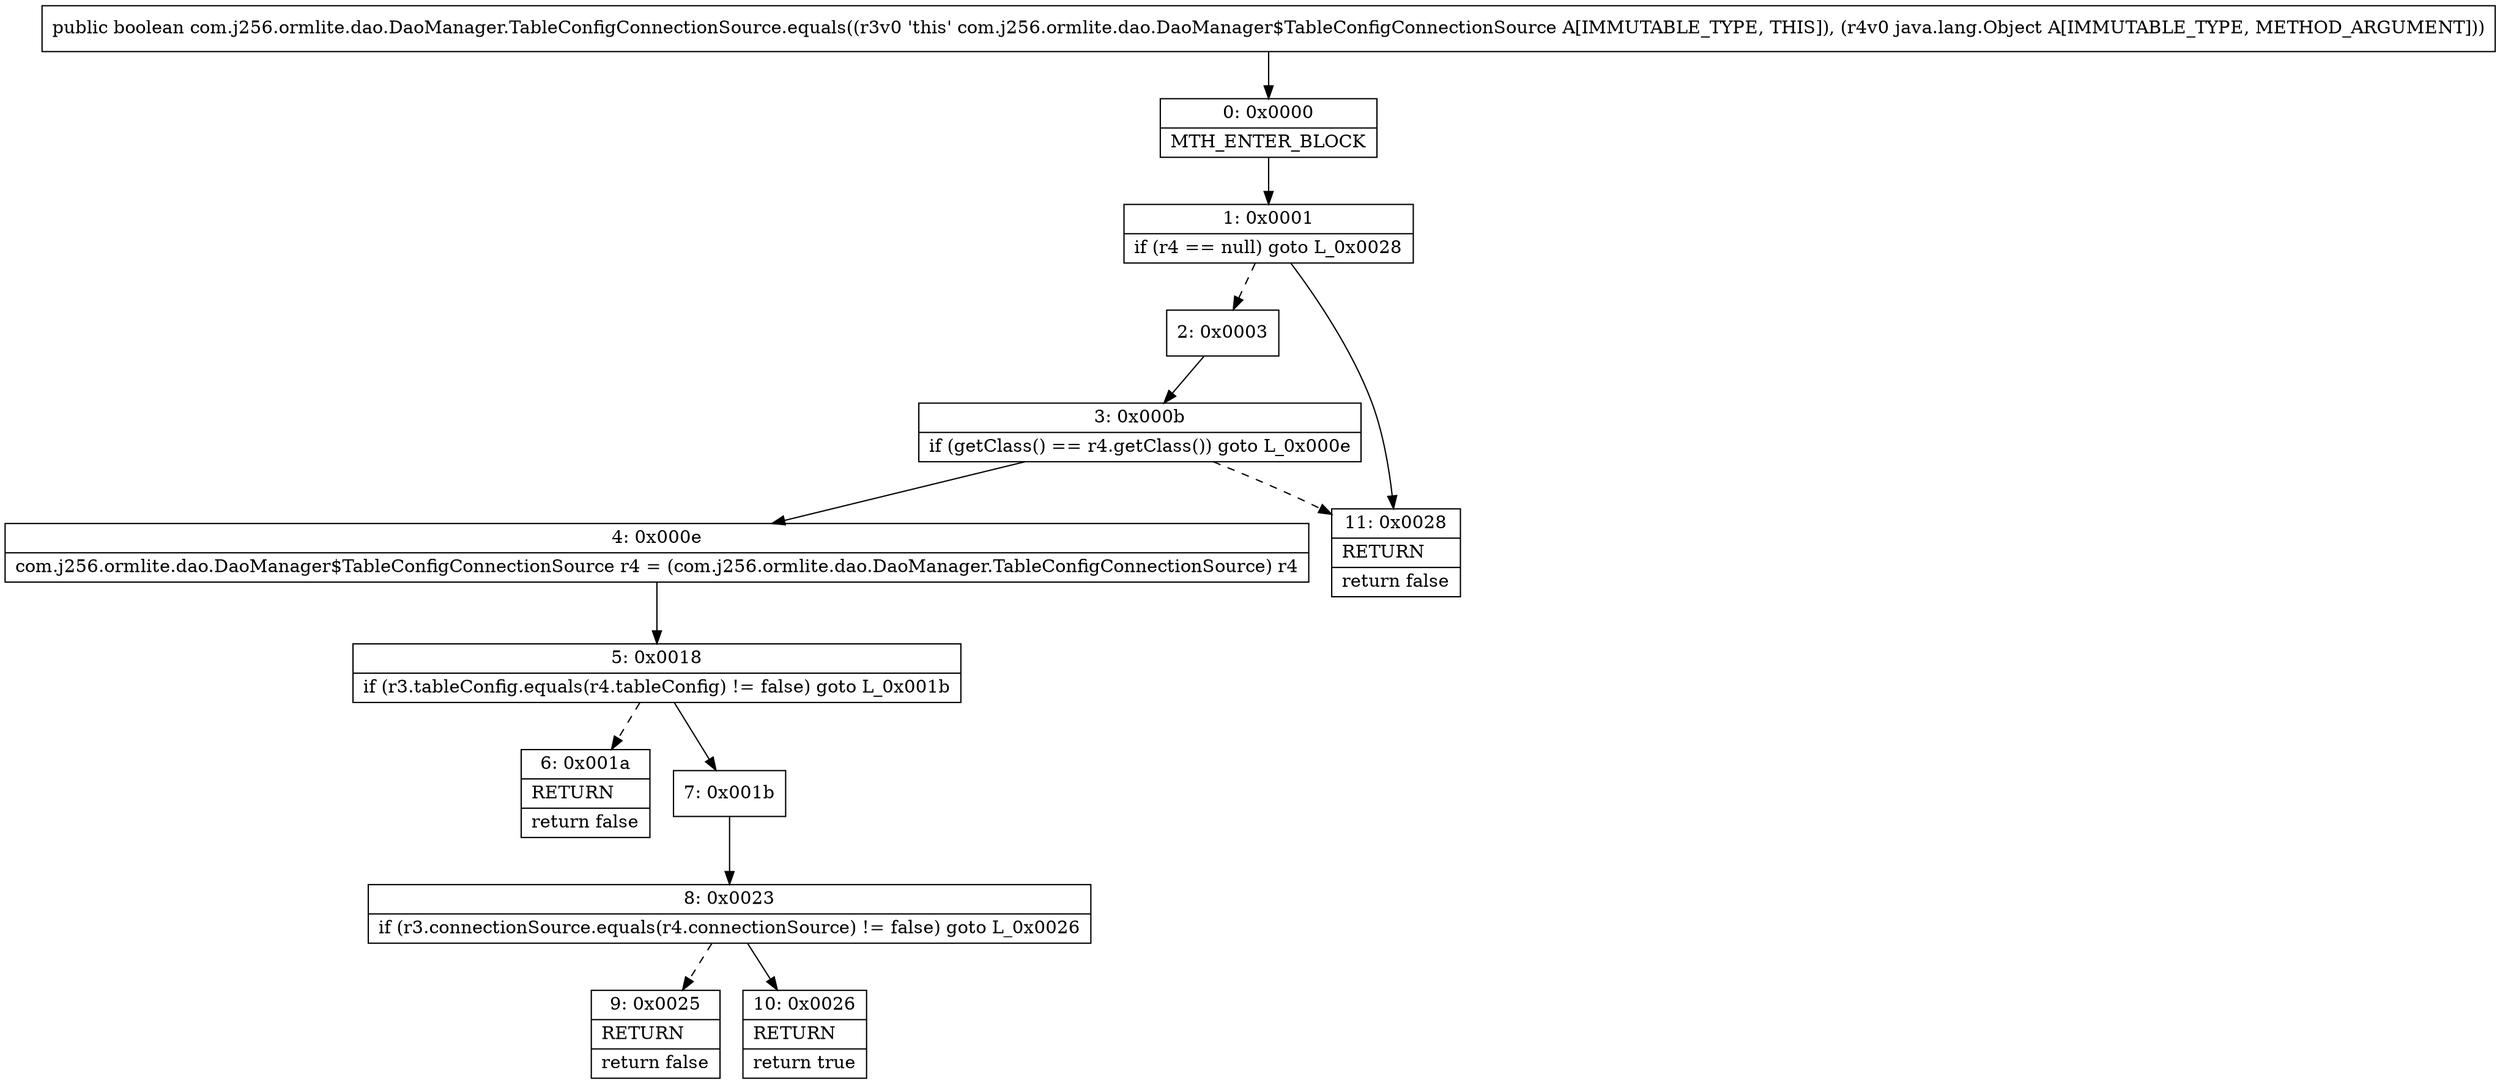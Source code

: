 digraph "CFG forcom.j256.ormlite.dao.DaoManager.TableConfigConnectionSource.equals(Ljava\/lang\/Object;)Z" {
Node_0 [shape=record,label="{0\:\ 0x0000|MTH_ENTER_BLOCK\l}"];
Node_1 [shape=record,label="{1\:\ 0x0001|if (r4 == null) goto L_0x0028\l}"];
Node_2 [shape=record,label="{2\:\ 0x0003}"];
Node_3 [shape=record,label="{3\:\ 0x000b|if (getClass() == r4.getClass()) goto L_0x000e\l}"];
Node_4 [shape=record,label="{4\:\ 0x000e|com.j256.ormlite.dao.DaoManager$TableConfigConnectionSource r4 = (com.j256.ormlite.dao.DaoManager.TableConfigConnectionSource) r4\l}"];
Node_5 [shape=record,label="{5\:\ 0x0018|if (r3.tableConfig.equals(r4.tableConfig) != false) goto L_0x001b\l}"];
Node_6 [shape=record,label="{6\:\ 0x001a|RETURN\l|return false\l}"];
Node_7 [shape=record,label="{7\:\ 0x001b}"];
Node_8 [shape=record,label="{8\:\ 0x0023|if (r3.connectionSource.equals(r4.connectionSource) != false) goto L_0x0026\l}"];
Node_9 [shape=record,label="{9\:\ 0x0025|RETURN\l|return false\l}"];
Node_10 [shape=record,label="{10\:\ 0x0026|RETURN\l|return true\l}"];
Node_11 [shape=record,label="{11\:\ 0x0028|RETURN\l|return false\l}"];
MethodNode[shape=record,label="{public boolean com.j256.ormlite.dao.DaoManager.TableConfigConnectionSource.equals((r3v0 'this' com.j256.ormlite.dao.DaoManager$TableConfigConnectionSource A[IMMUTABLE_TYPE, THIS]), (r4v0 java.lang.Object A[IMMUTABLE_TYPE, METHOD_ARGUMENT])) }"];
MethodNode -> Node_0;
Node_0 -> Node_1;
Node_1 -> Node_2[style=dashed];
Node_1 -> Node_11;
Node_2 -> Node_3;
Node_3 -> Node_4;
Node_3 -> Node_11[style=dashed];
Node_4 -> Node_5;
Node_5 -> Node_6[style=dashed];
Node_5 -> Node_7;
Node_7 -> Node_8;
Node_8 -> Node_9[style=dashed];
Node_8 -> Node_10;
}

